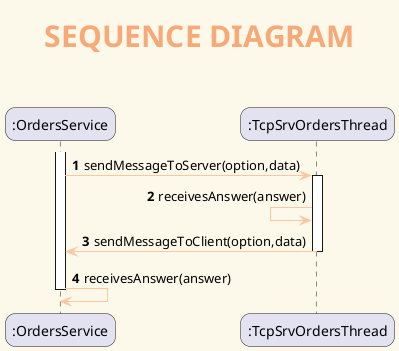 @startuml
' ======= layout =========
skinparam backgroundColor #fcf9ea
skinparam titleBorderRoundCorner 15
skinparam titleFontSize 30
skinparam classAttributeIconSize 0
skinparam titleFontName Arial Black
skinparam titleFontColor #f8a978
skinparam roundcorner 20
skinparam stereotypeCBackgroundColor ffc5a1
skinparam class {

ArrowColor ffc5a1
BorderColor White
BackgroundColor badfdb
}


' ======= title =========
title <b>SEQUENCE DIAGRAM\n
autonumber

participant ":OrdersService" as CLI
participant ":TcpSrvOrdersThread" as TCP




activate CLI
CLI -> TCP : sendMessageToServer(option,data)
activate TCP
TCP <- TCP :receivesAnswer(answer)
TCP -> CLI :sendMessageToClient(option,data)
deactivate TCP
CLI -> CLI :receivesAnswer(answer)
deactivate CLI

@enduml